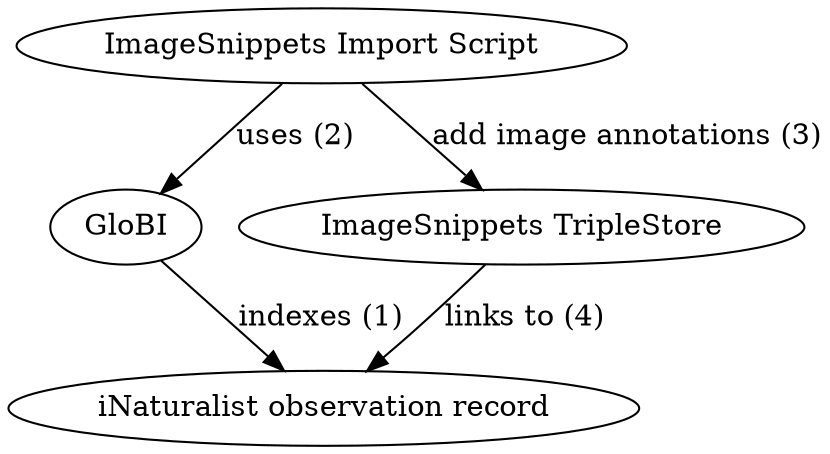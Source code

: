 digraph pairwise {
    a1 [label="ImageSnippets Import Script"];
    b1 [label="GloBI"];
    c1 [label="ImageSnippets TripleStore"];
    d1 [label="iNaturalist observation record"];
    a1 -> b1 [label="uses (2)"];
    a1 -> c1 [label="add image annotations (3)"];
    b1 -> d1 [label="indexes (1)"];
    c1 -> d1 [label="links to (4)"];
}

